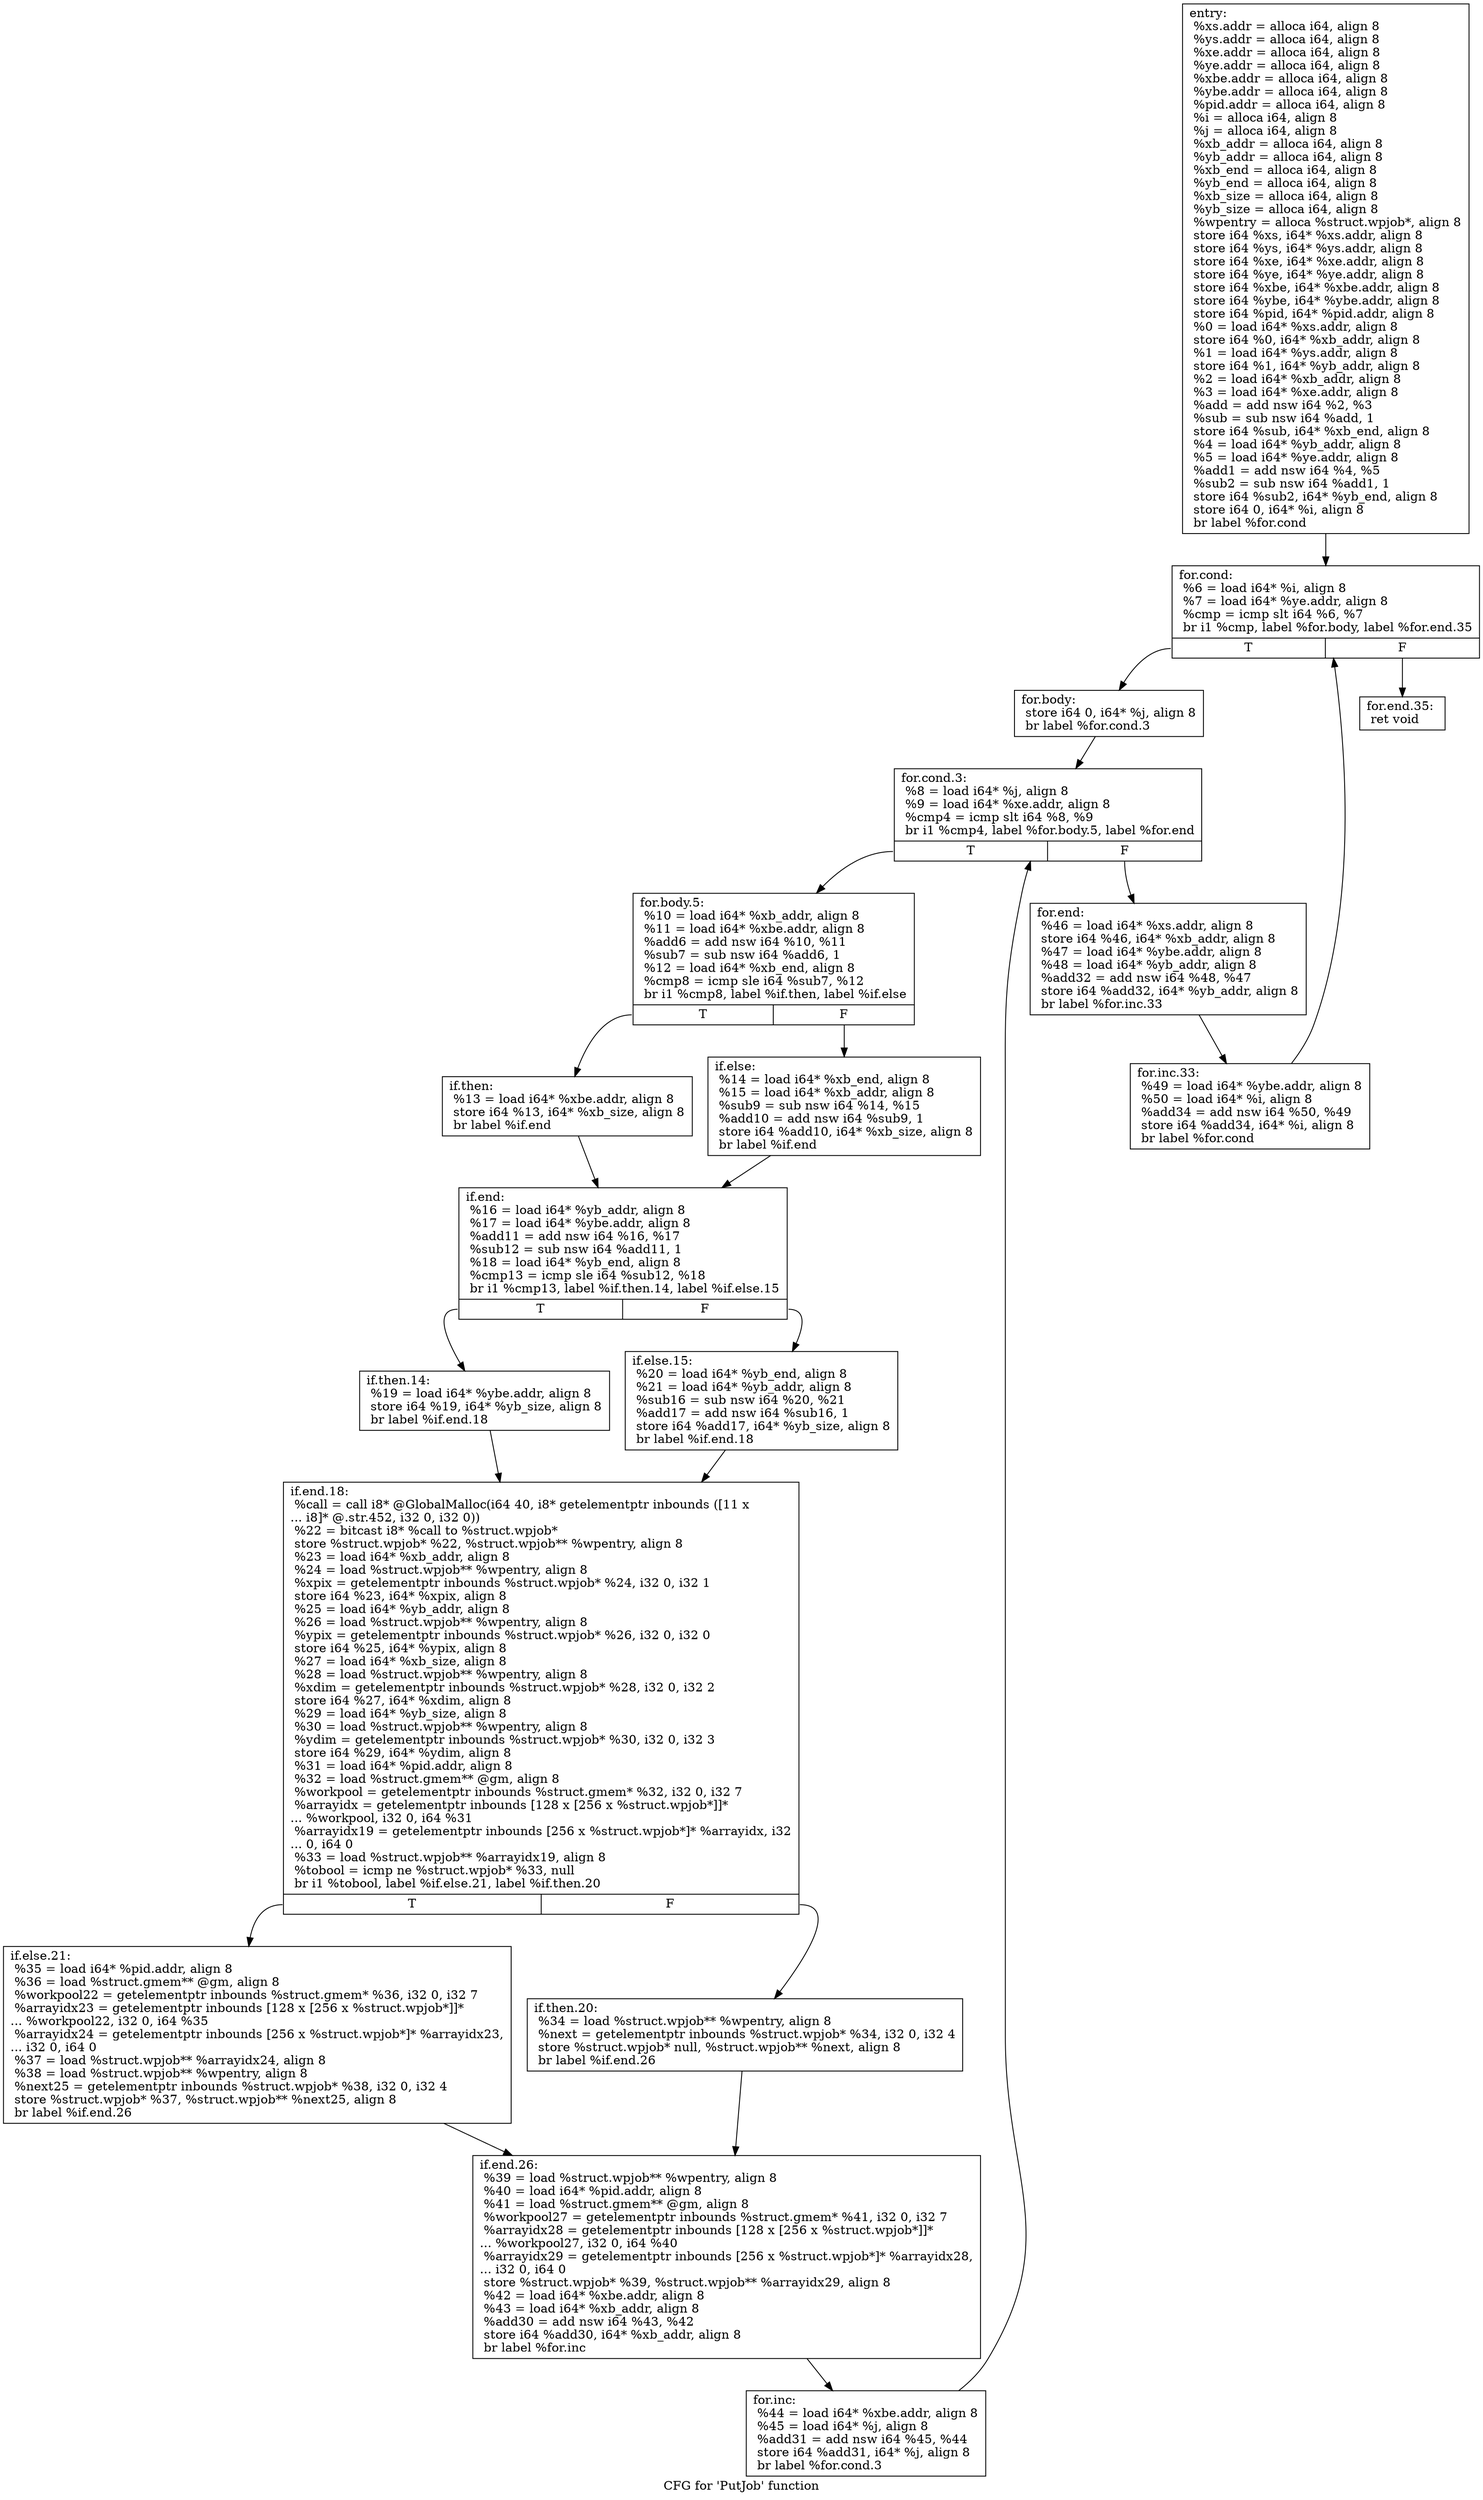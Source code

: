 digraph "CFG for 'PutJob' function" {
	label="CFG for 'PutJob' function";

	Node0x60e4120 [shape=record,label="{entry:\l  %xs.addr = alloca i64, align 8\l  %ys.addr = alloca i64, align 8\l  %xe.addr = alloca i64, align 8\l  %ye.addr = alloca i64, align 8\l  %xbe.addr = alloca i64, align 8\l  %ybe.addr = alloca i64, align 8\l  %pid.addr = alloca i64, align 8\l  %i = alloca i64, align 8\l  %j = alloca i64, align 8\l  %xb_addr = alloca i64, align 8\l  %yb_addr = alloca i64, align 8\l  %xb_end = alloca i64, align 8\l  %yb_end = alloca i64, align 8\l  %xb_size = alloca i64, align 8\l  %yb_size = alloca i64, align 8\l  %wpentry = alloca %struct.wpjob*, align 8\l  store i64 %xs, i64* %xs.addr, align 8\l  store i64 %ys, i64* %ys.addr, align 8\l  store i64 %xe, i64* %xe.addr, align 8\l  store i64 %ye, i64* %ye.addr, align 8\l  store i64 %xbe, i64* %xbe.addr, align 8\l  store i64 %ybe, i64* %ybe.addr, align 8\l  store i64 %pid, i64* %pid.addr, align 8\l  %0 = load i64* %xs.addr, align 8\l  store i64 %0, i64* %xb_addr, align 8\l  %1 = load i64* %ys.addr, align 8\l  store i64 %1, i64* %yb_addr, align 8\l  %2 = load i64* %xb_addr, align 8\l  %3 = load i64* %xe.addr, align 8\l  %add = add nsw i64 %2, %3\l  %sub = sub nsw i64 %add, 1\l  store i64 %sub, i64* %xb_end, align 8\l  %4 = load i64* %yb_addr, align 8\l  %5 = load i64* %ye.addr, align 8\l  %add1 = add nsw i64 %4, %5\l  %sub2 = sub nsw i64 %add1, 1\l  store i64 %sub2, i64* %yb_end, align 8\l  store i64 0, i64* %i, align 8\l  br label %for.cond\l}"];
	Node0x60e4120 -> Node0x60e4170;
	Node0x60e4170 [shape=record,label="{for.cond:                                         \l  %6 = load i64* %i, align 8\l  %7 = load i64* %ye.addr, align 8\l  %cmp = icmp slt i64 %6, %7\l  br i1 %cmp, label %for.body, label %for.end.35\l|{<s0>T|<s1>F}}"];
	Node0x60e4170:s0 -> Node0x60e41c0;
	Node0x60e4170:s1 -> Node0x60e56e0;
	Node0x60e41c0 [shape=record,label="{for.body:                                         \l  store i64 0, i64* %j, align 8\l  br label %for.cond.3\l}"];
	Node0x60e41c0 -> Node0x60e4210;
	Node0x60e4210 [shape=record,label="{for.cond.3:                                       \l  %8 = load i64* %j, align 8\l  %9 = load i64* %xe.addr, align 8\l  %cmp4 = icmp slt i64 %8, %9\l  br i1 %cmp4, label %for.body.5, label %for.end\l|{<s0>T|<s1>F}}"];
	Node0x60e4210:s0 -> Node0x60e4260;
	Node0x60e4210:s1 -> Node0x60e5640;
	Node0x60e4260 [shape=record,label="{for.body.5:                                       \l  %10 = load i64* %xb_addr, align 8\l  %11 = load i64* %xbe.addr, align 8\l  %add6 = add nsw i64 %10, %11\l  %sub7 = sub nsw i64 %add6, 1\l  %12 = load i64* %xb_end, align 8\l  %cmp8 = icmp sle i64 %sub7, %12\l  br i1 %cmp8, label %if.then, label %if.else\l|{<s0>T|<s1>F}}"];
	Node0x60e4260:s0 -> Node0x60e42b0;
	Node0x60e4260:s1 -> Node0x60e4300;
	Node0x60e42b0 [shape=record,label="{if.then:                                          \l  %13 = load i64* %xbe.addr, align 8\l  store i64 %13, i64* %xb_size, align 8\l  br label %if.end\l}"];
	Node0x60e42b0 -> Node0x60e4350;
	Node0x60e4300 [shape=record,label="{if.else:                                          \l  %14 = load i64* %xb_end, align 8\l  %15 = load i64* %xb_addr, align 8\l  %sub9 = sub nsw i64 %14, %15\l  %add10 = add nsw i64 %sub9, 1\l  store i64 %add10, i64* %xb_size, align 8\l  br label %if.end\l}"];
	Node0x60e4300 -> Node0x60e4350;
	Node0x60e4350 [shape=record,label="{if.end:                                           \l  %16 = load i64* %yb_addr, align 8\l  %17 = load i64* %ybe.addr, align 8\l  %add11 = add nsw i64 %16, %17\l  %sub12 = sub nsw i64 %add11, 1\l  %18 = load i64* %yb_end, align 8\l  %cmp13 = icmp sle i64 %sub12, %18\l  br i1 %cmp13, label %if.then.14, label %if.else.15\l|{<s0>T|<s1>F}}"];
	Node0x60e4350:s0 -> Node0x60e43a0;
	Node0x60e4350:s1 -> Node0x60e43f0;
	Node0x60e43a0 [shape=record,label="{if.then.14:                                       \l  %19 = load i64* %ybe.addr, align 8\l  store i64 %19, i64* %yb_size, align 8\l  br label %if.end.18\l}"];
	Node0x60e43a0 -> Node0x60e4440;
	Node0x60e43f0 [shape=record,label="{if.else.15:                                       \l  %20 = load i64* %yb_end, align 8\l  %21 = load i64* %yb_addr, align 8\l  %sub16 = sub nsw i64 %20, %21\l  %add17 = add nsw i64 %sub16, 1\l  store i64 %add17, i64* %yb_size, align 8\l  br label %if.end.18\l}"];
	Node0x60e43f0 -> Node0x60e4440;
	Node0x60e4440 [shape=record,label="{if.end.18:                                        \l  %call = call i8* @GlobalMalloc(i64 40, i8* getelementptr inbounds ([11 x\l... i8]* @.str.452, i32 0, i32 0))\l  %22 = bitcast i8* %call to %struct.wpjob*\l  store %struct.wpjob* %22, %struct.wpjob** %wpentry, align 8\l  %23 = load i64* %xb_addr, align 8\l  %24 = load %struct.wpjob** %wpentry, align 8\l  %xpix = getelementptr inbounds %struct.wpjob* %24, i32 0, i32 1\l  store i64 %23, i64* %xpix, align 8\l  %25 = load i64* %yb_addr, align 8\l  %26 = load %struct.wpjob** %wpentry, align 8\l  %ypix = getelementptr inbounds %struct.wpjob* %26, i32 0, i32 0\l  store i64 %25, i64* %ypix, align 8\l  %27 = load i64* %xb_size, align 8\l  %28 = load %struct.wpjob** %wpentry, align 8\l  %xdim = getelementptr inbounds %struct.wpjob* %28, i32 0, i32 2\l  store i64 %27, i64* %xdim, align 8\l  %29 = load i64* %yb_size, align 8\l  %30 = load %struct.wpjob** %wpentry, align 8\l  %ydim = getelementptr inbounds %struct.wpjob* %30, i32 0, i32 3\l  store i64 %29, i64* %ydim, align 8\l  %31 = load i64* %pid.addr, align 8\l  %32 = load %struct.gmem** @gm, align 8\l  %workpool = getelementptr inbounds %struct.gmem* %32, i32 0, i32 7\l  %arrayidx = getelementptr inbounds [128 x [256 x %struct.wpjob*]]*\l... %workpool, i32 0, i64 %31\l  %arrayidx19 = getelementptr inbounds [256 x %struct.wpjob*]* %arrayidx, i32\l... 0, i64 0\l  %33 = load %struct.wpjob** %arrayidx19, align 8\l  %tobool = icmp ne %struct.wpjob* %33, null\l  br i1 %tobool, label %if.else.21, label %if.then.20\l|{<s0>T|<s1>F}}"];
	Node0x60e4440:s0 -> Node0x60e5550;
	Node0x60e4440:s1 -> Node0x60e5500;
	Node0x60e5500 [shape=record,label="{if.then.20:                                       \l  %34 = load %struct.wpjob** %wpentry, align 8\l  %next = getelementptr inbounds %struct.wpjob* %34, i32 0, i32 4\l  store %struct.wpjob* null, %struct.wpjob** %next, align 8\l  br label %if.end.26\l}"];
	Node0x60e5500 -> Node0x60e55a0;
	Node0x60e5550 [shape=record,label="{if.else.21:                                       \l  %35 = load i64* %pid.addr, align 8\l  %36 = load %struct.gmem** @gm, align 8\l  %workpool22 = getelementptr inbounds %struct.gmem* %36, i32 0, i32 7\l  %arrayidx23 = getelementptr inbounds [128 x [256 x %struct.wpjob*]]*\l... %workpool22, i32 0, i64 %35\l  %arrayidx24 = getelementptr inbounds [256 x %struct.wpjob*]* %arrayidx23,\l... i32 0, i64 0\l  %37 = load %struct.wpjob** %arrayidx24, align 8\l  %38 = load %struct.wpjob** %wpentry, align 8\l  %next25 = getelementptr inbounds %struct.wpjob* %38, i32 0, i32 4\l  store %struct.wpjob* %37, %struct.wpjob** %next25, align 8\l  br label %if.end.26\l}"];
	Node0x60e5550 -> Node0x60e55a0;
	Node0x60e55a0 [shape=record,label="{if.end.26:                                        \l  %39 = load %struct.wpjob** %wpentry, align 8\l  %40 = load i64* %pid.addr, align 8\l  %41 = load %struct.gmem** @gm, align 8\l  %workpool27 = getelementptr inbounds %struct.gmem* %41, i32 0, i32 7\l  %arrayidx28 = getelementptr inbounds [128 x [256 x %struct.wpjob*]]*\l... %workpool27, i32 0, i64 %40\l  %arrayidx29 = getelementptr inbounds [256 x %struct.wpjob*]* %arrayidx28,\l... i32 0, i64 0\l  store %struct.wpjob* %39, %struct.wpjob** %arrayidx29, align 8\l  %42 = load i64* %xbe.addr, align 8\l  %43 = load i64* %xb_addr, align 8\l  %add30 = add nsw i64 %43, %42\l  store i64 %add30, i64* %xb_addr, align 8\l  br label %for.inc\l}"];
	Node0x60e55a0 -> Node0x60e55f0;
	Node0x60e55f0 [shape=record,label="{for.inc:                                          \l  %44 = load i64* %xbe.addr, align 8\l  %45 = load i64* %j, align 8\l  %add31 = add nsw i64 %45, %44\l  store i64 %add31, i64* %j, align 8\l  br label %for.cond.3\l}"];
	Node0x60e55f0 -> Node0x60e4210;
	Node0x60e5640 [shape=record,label="{for.end:                                          \l  %46 = load i64* %xs.addr, align 8\l  store i64 %46, i64* %xb_addr, align 8\l  %47 = load i64* %ybe.addr, align 8\l  %48 = load i64* %yb_addr, align 8\l  %add32 = add nsw i64 %48, %47\l  store i64 %add32, i64* %yb_addr, align 8\l  br label %for.inc.33\l}"];
	Node0x60e5640 -> Node0x60e5690;
	Node0x60e5690 [shape=record,label="{for.inc.33:                                       \l  %49 = load i64* %ybe.addr, align 8\l  %50 = load i64* %i, align 8\l  %add34 = add nsw i64 %50, %49\l  store i64 %add34, i64* %i, align 8\l  br label %for.cond\l}"];
	Node0x60e5690 -> Node0x60e4170;
	Node0x60e56e0 [shape=record,label="{for.end.35:                                       \l  ret void\l}"];
}
